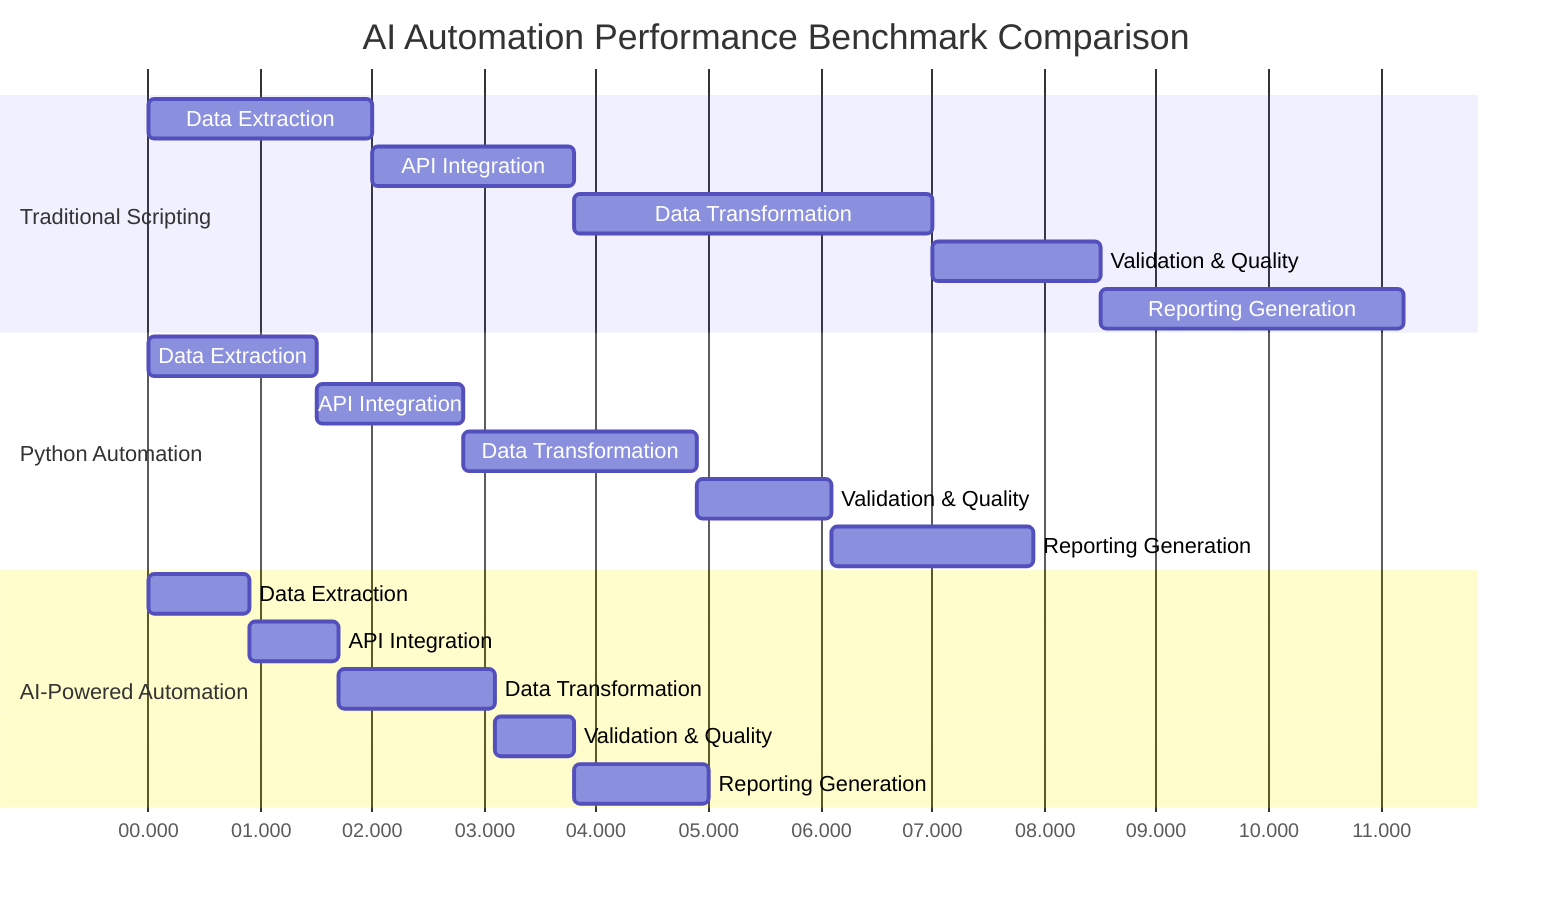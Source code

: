 gantt
    title AI Automation Performance Benchmark Comparison
    dateFormat  HH:mm:ss
    axisFormat %S.%L
    section Traditional Scripting
    Data Extraction      :a1, 00:00:00, 2s
    API Integration      :a2, after a1, 1.8s
    Data Transformation  :a3, after a2, 3.2s
    Validation & Quality :a4, after a3, 1.5s
    Reporting Generation :a5, after a4, 2.7s
    
    section Python Automation
    Data Extraction      :b1, 00:00:00, 1.5s
    API Integration      :b2, after b1, 1.3s
    Data Transformation  :b3, after b2, 2.1s
    Validation & Quality :b4, after b3, 1.2s
    Reporting Generation :b5, after b4, 1.8s
    
    section AI-Powered Automation
    Data Extraction      :c1, 00:00:00, 0.9s
    API Integration      :c2, after c1, 0.8s
    Data Transformation  :c3, after c2, 1.4s
    Validation & Quality :c4, after c3, 0.7s
    Reporting Generation :c5, after c4, 1.2s